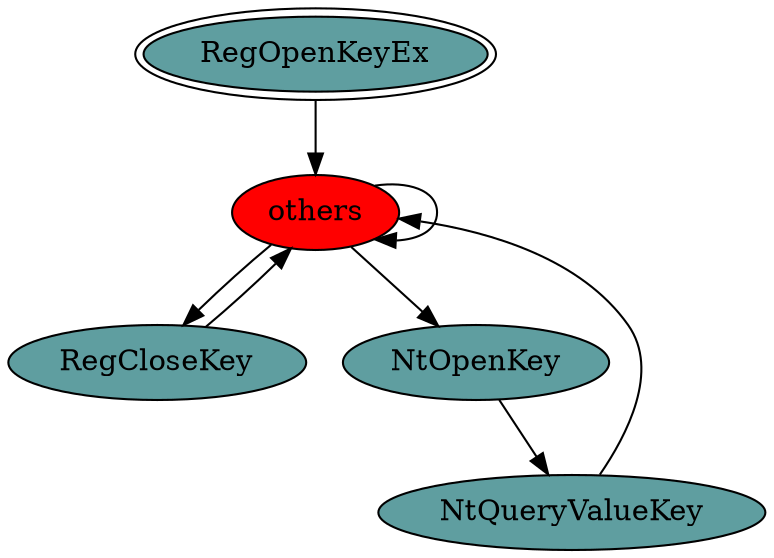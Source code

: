 digraph "./REPORTS/6810/API_PER_CATEGORY/RegOpenKeyEx.exe_2812_Registry_API_per_Category_Transition_Matrix" {
	RegOpenKeyEx [label=RegOpenKeyEx fillcolor=cadetblue peripheries=2 style=filled]
	others [label=others fillcolor=red style=filled]
	RegOpenKeyEx -> others [label=""]
	others -> others [label=""]
	RegCloseKey [label=RegCloseKey fillcolor=cadetblue style=filled]
	others -> RegCloseKey [label=""]
	NtOpenKey [label=NtOpenKey fillcolor=cadetblue style=filled]
	others -> NtOpenKey [label=""]
	RegCloseKey -> others [label=""]
	NtQueryValueKey [label=NtQueryValueKey fillcolor=cadetblue style=filled]
	NtOpenKey -> NtQueryValueKey [label=""]
	NtQueryValueKey -> others [label=""]
}
